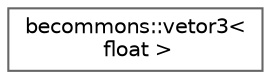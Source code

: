digraph "Graphical Class Hierarchy"
{
 // LATEX_PDF_SIZE
  bgcolor="transparent";
  edge [fontname=Helvetica,fontsize=10,labelfontname=Helvetica,labelfontsize=10];
  node [fontname=Helvetica,fontsize=10,shape=box,height=0.2,width=0.4];
  rankdir="LR";
  Node0 [id="Node000000",label="becommons::vetor3\<\l float \>",height=0.2,width=0.4,color="grey40", fillcolor="white", style="filled",URL="$structbecommons_1_1vetor3.html",tooltip=" "];
}
